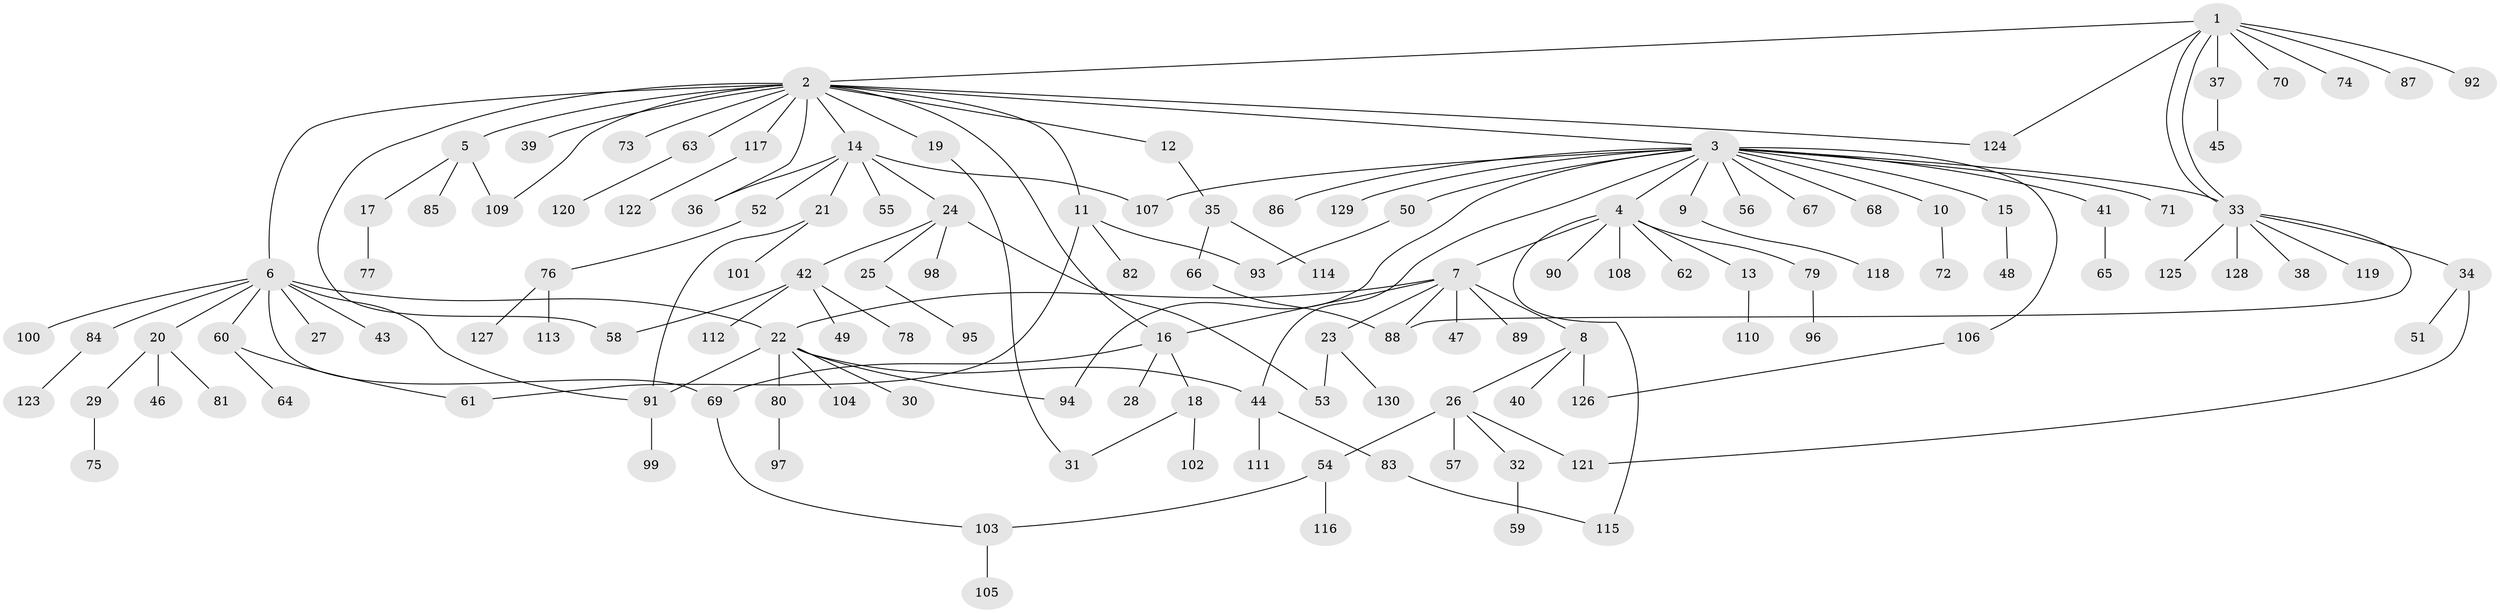 // coarse degree distribution, {7: 0.021052631578947368, 16: 0.010526315789473684, 24: 0.010526315789473684, 8: 0.021052631578947368, 3: 0.07368421052631578, 10: 0.021052631578947368, 4: 0.07368421052631578, 1: 0.5894736842105263, 2: 0.16842105263157894, 5: 0.010526315789473684}
// Generated by graph-tools (version 1.1) at 2025/23/03/03/25 07:23:50]
// undirected, 130 vertices, 153 edges
graph export_dot {
graph [start="1"]
  node [color=gray90,style=filled];
  1;
  2;
  3;
  4;
  5;
  6;
  7;
  8;
  9;
  10;
  11;
  12;
  13;
  14;
  15;
  16;
  17;
  18;
  19;
  20;
  21;
  22;
  23;
  24;
  25;
  26;
  27;
  28;
  29;
  30;
  31;
  32;
  33;
  34;
  35;
  36;
  37;
  38;
  39;
  40;
  41;
  42;
  43;
  44;
  45;
  46;
  47;
  48;
  49;
  50;
  51;
  52;
  53;
  54;
  55;
  56;
  57;
  58;
  59;
  60;
  61;
  62;
  63;
  64;
  65;
  66;
  67;
  68;
  69;
  70;
  71;
  72;
  73;
  74;
  75;
  76;
  77;
  78;
  79;
  80;
  81;
  82;
  83;
  84;
  85;
  86;
  87;
  88;
  89;
  90;
  91;
  92;
  93;
  94;
  95;
  96;
  97;
  98;
  99;
  100;
  101;
  102;
  103;
  104;
  105;
  106;
  107;
  108;
  109;
  110;
  111;
  112;
  113;
  114;
  115;
  116;
  117;
  118;
  119;
  120;
  121;
  122;
  123;
  124;
  125;
  126;
  127;
  128;
  129;
  130;
  1 -- 2;
  1 -- 33;
  1 -- 33;
  1 -- 37;
  1 -- 70;
  1 -- 74;
  1 -- 87;
  1 -- 92;
  1 -- 124;
  2 -- 3;
  2 -- 5;
  2 -- 6;
  2 -- 11;
  2 -- 12;
  2 -- 14;
  2 -- 16;
  2 -- 19;
  2 -- 36;
  2 -- 39;
  2 -- 58;
  2 -- 63;
  2 -- 73;
  2 -- 109;
  2 -- 117;
  2 -- 124;
  3 -- 4;
  3 -- 9;
  3 -- 10;
  3 -- 15;
  3 -- 33;
  3 -- 41;
  3 -- 44;
  3 -- 50;
  3 -- 56;
  3 -- 67;
  3 -- 68;
  3 -- 71;
  3 -- 86;
  3 -- 94;
  3 -- 106;
  3 -- 107;
  3 -- 129;
  4 -- 7;
  4 -- 13;
  4 -- 62;
  4 -- 79;
  4 -- 90;
  4 -- 108;
  4 -- 115;
  5 -- 17;
  5 -- 85;
  5 -- 109;
  6 -- 20;
  6 -- 22;
  6 -- 27;
  6 -- 43;
  6 -- 60;
  6 -- 69;
  6 -- 84;
  6 -- 91;
  6 -- 100;
  7 -- 8;
  7 -- 16;
  7 -- 22;
  7 -- 23;
  7 -- 47;
  7 -- 88;
  7 -- 89;
  8 -- 26;
  8 -- 40;
  8 -- 126;
  9 -- 118;
  10 -- 72;
  11 -- 61;
  11 -- 82;
  11 -- 93;
  12 -- 35;
  13 -- 110;
  14 -- 21;
  14 -- 24;
  14 -- 36;
  14 -- 52;
  14 -- 55;
  14 -- 107;
  15 -- 48;
  16 -- 18;
  16 -- 28;
  16 -- 69;
  17 -- 77;
  18 -- 31;
  18 -- 102;
  19 -- 31;
  20 -- 29;
  20 -- 46;
  20 -- 81;
  21 -- 91;
  21 -- 101;
  22 -- 30;
  22 -- 44;
  22 -- 80;
  22 -- 91;
  22 -- 94;
  22 -- 104;
  23 -- 53;
  23 -- 130;
  24 -- 25;
  24 -- 42;
  24 -- 53;
  24 -- 98;
  25 -- 95;
  26 -- 32;
  26 -- 54;
  26 -- 57;
  26 -- 121;
  29 -- 75;
  32 -- 59;
  33 -- 34;
  33 -- 38;
  33 -- 88;
  33 -- 119;
  33 -- 125;
  33 -- 128;
  34 -- 51;
  34 -- 121;
  35 -- 66;
  35 -- 114;
  37 -- 45;
  41 -- 65;
  42 -- 49;
  42 -- 58;
  42 -- 78;
  42 -- 112;
  44 -- 83;
  44 -- 111;
  50 -- 93;
  52 -- 76;
  54 -- 103;
  54 -- 116;
  60 -- 61;
  60 -- 64;
  63 -- 120;
  66 -- 88;
  69 -- 103;
  76 -- 113;
  76 -- 127;
  79 -- 96;
  80 -- 97;
  83 -- 115;
  84 -- 123;
  91 -- 99;
  103 -- 105;
  106 -- 126;
  117 -- 122;
}
